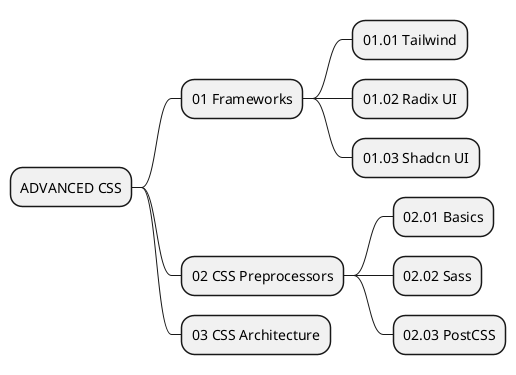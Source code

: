 @startmindmap ADVANCED CSS
<style>
node {
    MaximumWidth 150
    HorizontalAlignment center
}
</style>

+ ADVANCED CSS
++ 01 Frameworks
+++ 01.01 Tailwind
+++ 01.02 Radix UI
+++ 01.03 Shadcn UI
++ 02 CSS Preprocessors
+++ 02.01 Basics
+++ 02.02 Sass
+++ 02.03 PostCSS
++ 03 CSS Architecture


@endmindmap